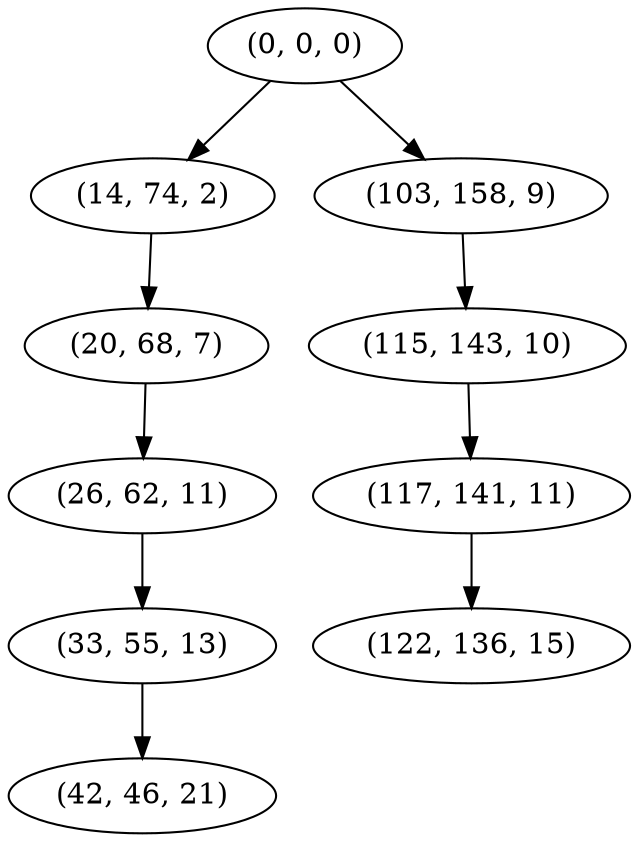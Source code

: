 digraph tree {
    "(0, 0, 0)";
    "(14, 74, 2)";
    "(20, 68, 7)";
    "(26, 62, 11)";
    "(33, 55, 13)";
    "(42, 46, 21)";
    "(103, 158, 9)";
    "(115, 143, 10)";
    "(117, 141, 11)";
    "(122, 136, 15)";
    "(0, 0, 0)" -> "(14, 74, 2)";
    "(0, 0, 0)" -> "(103, 158, 9)";
    "(14, 74, 2)" -> "(20, 68, 7)";
    "(20, 68, 7)" -> "(26, 62, 11)";
    "(26, 62, 11)" -> "(33, 55, 13)";
    "(33, 55, 13)" -> "(42, 46, 21)";
    "(103, 158, 9)" -> "(115, 143, 10)";
    "(115, 143, 10)" -> "(117, 141, 11)";
    "(117, 141, 11)" -> "(122, 136, 15)";
}
